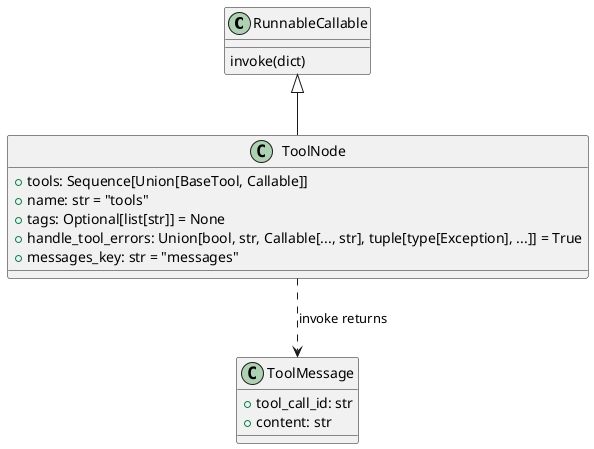 @startuml
class RunnableCallable {
  invoke(dict)
}

' https://langchain-ai.github.io/langgraph/reference/agents/#langgraph.prebuilt.tool_node.ToolNode
class ToolNode {
  + tools: Sequence[Union[BaseTool, Callable]]
  + name: str = "tools"
  + tags: Optional[list[str]] = None
  + handle_tool_errors: Union[bool, str, Callable[..., str], tuple[type[Exception], ...]] = True
  + messages_key: str = "messages"
}

RunnableCallable <|-- ToolNode

class ToolMessage {
  + tool_call_id: str
  + content: str
}

' note top of ToolNode
'   A node that runs the tools called in the last AIMessage.
  
'   Can be used in StateGraph with a "messages" state key (or custom key).
'   Multiple tool calls run in parallel.
'   Output is a list of ToolMessages (one per tool call).
  
'   Tool calls can also be passed directly as list of ToolCall dicts.
' end note

ToolNode..> ToolMessage : invoke returns

@enduml
